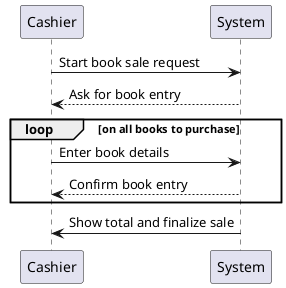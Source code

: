 @startuml
'autonumber

Cashier -> System: Start book sale request
System --> Cashier: Ask for book entry

loop on all books to purchase
    Cashier -> System: Enter book details
    System --> Cashier: Confirm book entry
end

System -> Cashier: Show total and finalize sale

@enduml